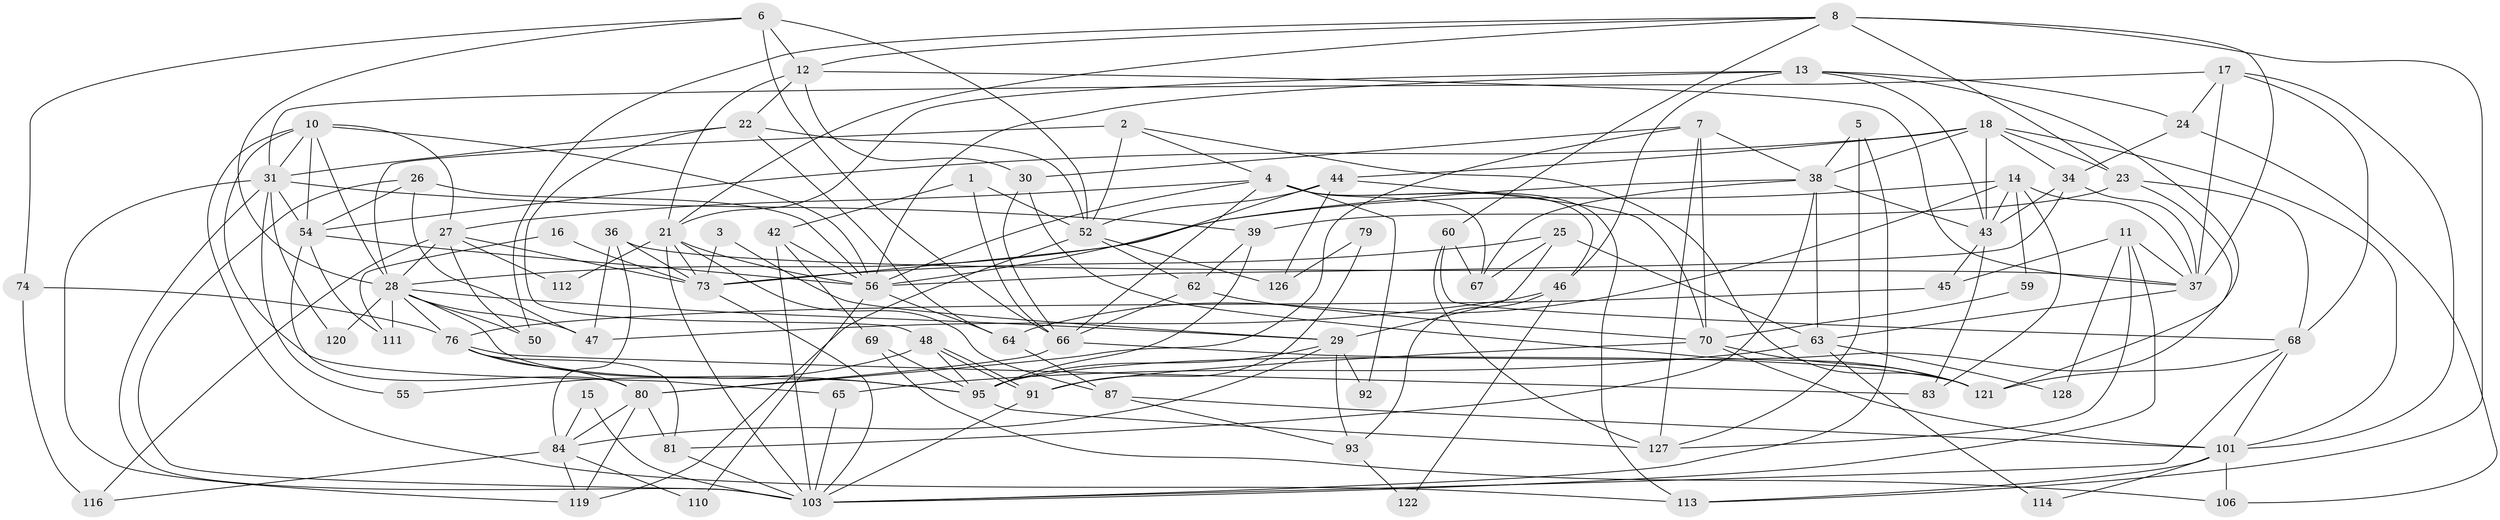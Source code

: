 // Generated by graph-tools (version 1.1) at 2025/52/02/27/25 19:52:07]
// undirected, 85 vertices, 211 edges
graph export_dot {
graph [start="1"]
  node [color=gray90,style=filled];
  1;
  2 [super="+9"];
  3;
  4 [super="+97"];
  5;
  6 [super="+20"];
  7 [super="+40"];
  8 [super="+41"];
  10 [super="+82"];
  11;
  12 [super="+86"];
  13 [super="+100"];
  14 [super="+19"];
  15;
  16;
  17;
  18 [super="+53"];
  21 [super="+33"];
  22 [super="+57"];
  23 [super="+51"];
  24;
  25 [super="+94"];
  26;
  27 [super="+32"];
  28 [super="+72"];
  29 [super="+78"];
  30;
  31 [super="+35"];
  34 [super="+96"];
  36;
  37 [super="+49"];
  38 [super="+58"];
  39 [super="+88"];
  42 [super="+118"];
  43 [super="+130"];
  44 [super="+75"];
  45;
  46 [super="+109"];
  47 [super="+61"];
  48;
  50;
  52 [super="+104"];
  54 [super="+117"];
  55;
  56 [super="+107"];
  59;
  60 [super="+115"];
  62 [super="+90"];
  63;
  64 [super="+98"];
  65;
  66 [super="+71"];
  67 [super="+89"];
  68 [super="+129"];
  69;
  70 [super="+77"];
  73 [super="+105"];
  74;
  76 [super="+123"];
  79;
  80 [super="+99"];
  81;
  83;
  84 [super="+85"];
  87;
  91 [super="+102"];
  92;
  93;
  95 [super="+108"];
  101 [super="+131"];
  103 [super="+124"];
  106;
  110;
  111;
  112;
  113;
  114;
  116;
  119 [super="+125"];
  120;
  121;
  122;
  126;
  127 [super="+132"];
  128;
  1 -- 66;
  1 -- 52;
  1 -- 42;
  2 -- 121;
  2 -- 28 [weight=2];
  2 -- 52;
  2 -- 4;
  3 -- 73;
  3 -- 29;
  4 -- 46;
  4 -- 66;
  4 -- 113;
  4 -- 67;
  4 -- 56;
  4 -- 27;
  4 -- 92;
  5 -- 38;
  5 -- 127;
  5 -- 103;
  6 -- 66;
  6 -- 52;
  6 -- 74;
  6 -- 12;
  6 -- 28;
  7 -- 30;
  7 -- 38;
  7 -- 80;
  7 -- 127;
  7 -- 70;
  8 -- 113;
  8 -- 50;
  8 -- 21;
  8 -- 23 [weight=2];
  8 -- 60;
  8 -- 37;
  8 -- 12;
  10 -- 27;
  10 -- 54;
  10 -- 113;
  10 -- 56;
  10 -- 65;
  10 -- 28;
  10 -- 31;
  11 -- 45;
  11 -- 127;
  11 -- 128;
  11 -- 37;
  11 -- 103;
  12 -- 37;
  12 -- 22;
  12 -- 30;
  12 -- 21;
  13 -- 24;
  13 -- 43;
  13 -- 46;
  13 -- 95;
  13 -- 56;
  13 -- 21;
  14 -- 28;
  14 -- 59;
  14 -- 64;
  14 -- 83;
  14 -- 37;
  14 -- 43;
  15 -- 84;
  15 -- 103;
  16 -- 111;
  16 -- 73;
  17 -- 31;
  17 -- 24;
  17 -- 37;
  17 -- 68;
  17 -- 101;
  18 -- 34;
  18 -- 101;
  18 -- 44;
  18 -- 38;
  18 -- 23;
  18 -- 54;
  18 -- 43;
  21 -- 56;
  21 -- 73;
  21 -- 87;
  21 -- 112;
  21 -- 103;
  22 -- 48;
  22 -- 52;
  22 -- 31;
  22 -- 64;
  23 -- 39;
  23 -- 68;
  23 -- 121;
  24 -- 106;
  24 -- 34;
  25 -- 73;
  25 -- 67;
  25 -- 29;
  25 -- 63;
  26 -- 54;
  26 -- 47;
  26 -- 103;
  26 -- 56;
  27 -- 116;
  27 -- 73;
  27 -- 112;
  27 -- 50;
  27 -- 28;
  28 -- 47;
  28 -- 50;
  28 -- 111 [weight=2];
  28 -- 120;
  28 -- 29;
  28 -- 95;
  28 -- 76;
  29 -- 95;
  29 -- 84;
  29 -- 93;
  29 -- 92;
  30 -- 121;
  30 -- 66;
  31 -- 54;
  31 -- 55;
  31 -- 39;
  31 -- 119;
  31 -- 120;
  31 -- 103;
  34 -- 56;
  34 -- 37;
  34 -- 43;
  36 -- 47;
  36 -- 84;
  36 -- 37;
  36 -- 73;
  37 -- 63;
  38 -- 43;
  38 -- 63;
  38 -- 81;
  38 -- 67;
  38 -- 73;
  39 -- 62;
  39 -- 95;
  42 -- 103;
  42 -- 69;
  42 -- 56;
  43 -- 83;
  43 -- 45;
  44 -- 52;
  44 -- 126;
  44 -- 70 [weight=2];
  44 -- 56;
  45 -- 76;
  46 -- 47 [weight=2];
  46 -- 93;
  46 -- 122;
  48 -- 91;
  48 -- 91;
  48 -- 55;
  48 -- 95;
  52 -- 62;
  52 -- 119;
  52 -- 126;
  54 -- 111;
  54 -- 56;
  54 -- 80;
  56 -- 64;
  56 -- 110;
  59 -- 70;
  60 -- 68;
  60 -- 67;
  60 -- 127;
  62 -- 70;
  62 -- 66;
  63 -- 65;
  63 -- 114;
  63 -- 128;
  64 -- 87;
  65 -- 103;
  66 -- 121;
  66 -- 80;
  68 -- 101;
  68 -- 121;
  68 -- 103;
  69 -- 106;
  69 -- 95;
  70 -- 121;
  70 -- 101;
  70 -- 91;
  73 -- 103;
  74 -- 116;
  74 -- 76;
  76 -- 80;
  76 -- 95;
  76 -- 81;
  76 -- 83;
  79 -- 126;
  79 -- 91;
  80 -- 84 [weight=2];
  80 -- 81;
  80 -- 119;
  81 -- 103;
  84 -- 110;
  84 -- 116;
  84 -- 119;
  87 -- 93;
  87 -- 101;
  91 -- 103;
  93 -- 122;
  95 -- 127;
  101 -- 114;
  101 -- 113;
  101 -- 106;
}
